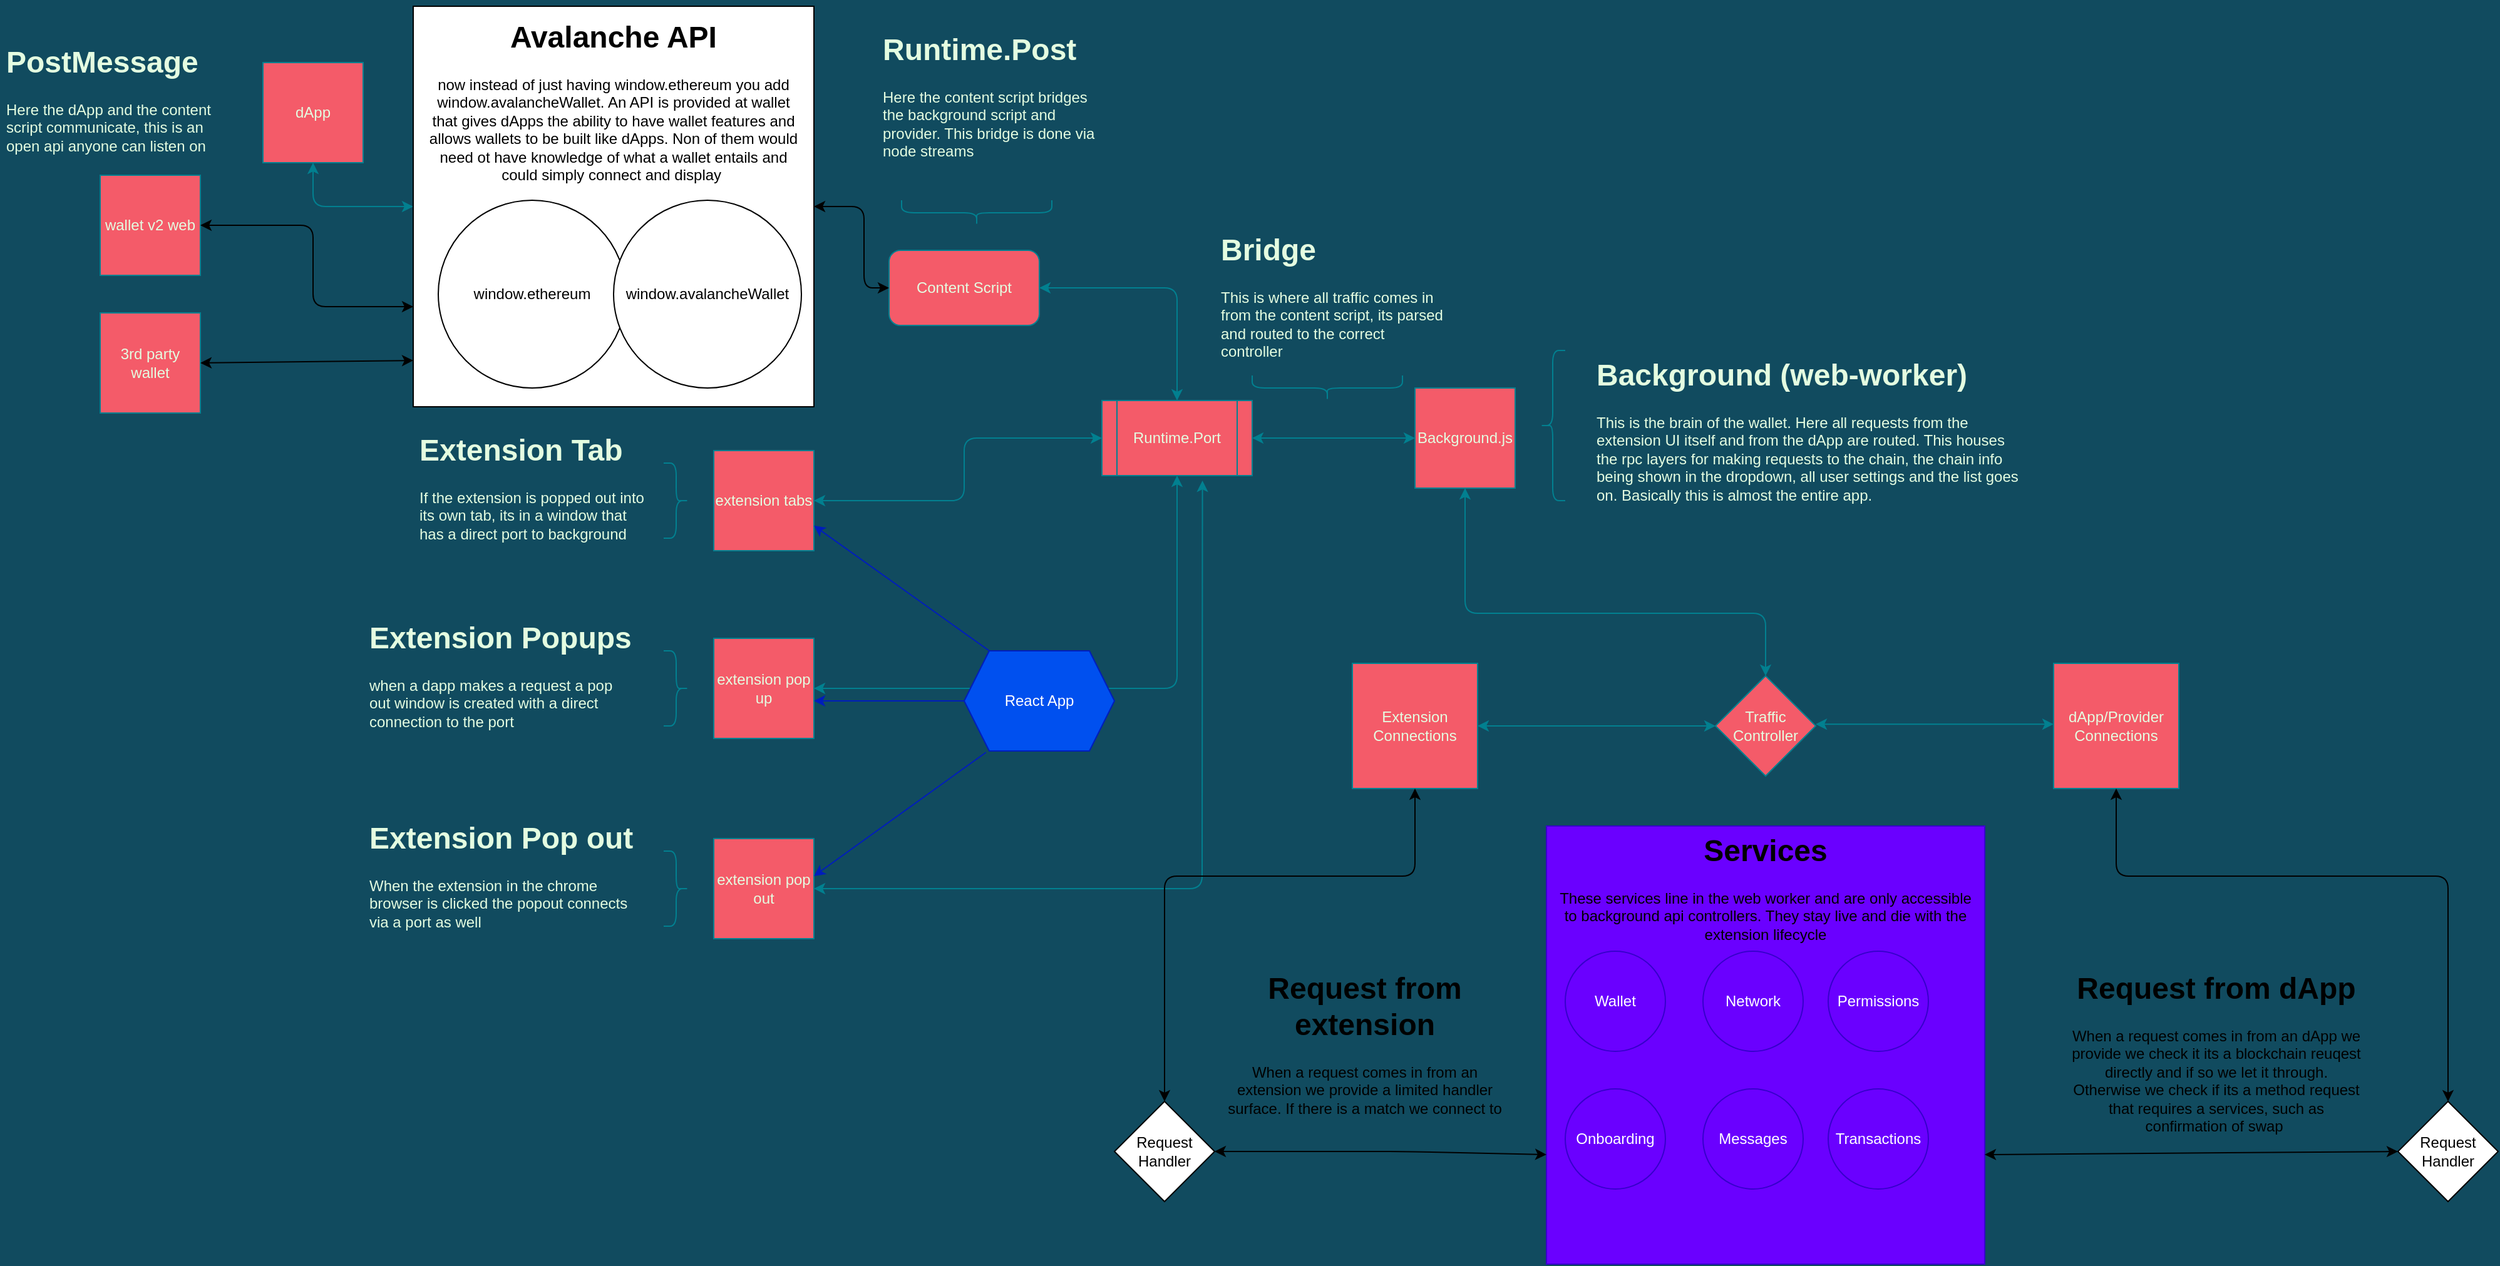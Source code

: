 <mxfile>
    <diagram id="aZ6EJbNiV0EWviCFpwhp" name="Page-1">
        <mxGraphModel dx="2064" dy="713" grid="1" gridSize="10" guides="1" tooltips="1" connect="1" arrows="1" fold="1" page="1" pageScale="1" pageWidth="850" pageHeight="1100" background="#114B5F" math="0" shadow="0">
            <root>
                <mxCell id="0"/>
                <mxCell id="1" parent="0"/>
                <mxCell id="2" value="Runtime.Port" style="shape=process;whiteSpace=wrap;html=1;backgroundOutline=1;fillColor=#F45B69;strokeColor=#028090;fontColor=#E4FDE1;" parent="1" vertex="1">
                    <mxGeometry x="130" y="340" width="120" height="60" as="geometry"/>
                </mxCell>
                <mxCell id="3" value="Content Script" style="rounded=1;whiteSpace=wrap;html=1;fillColor=#F45B69;strokeColor=#028090;fontColor=#E4FDE1;" parent="1" vertex="1">
                    <mxGeometry x="-40" y="220" width="120" height="60" as="geometry"/>
                </mxCell>
                <mxCell id="4" value="" style="endArrow=classic;startArrow=classic;html=1;entryX=1;entryY=0.5;entryDx=0;entryDy=0;exitX=0.5;exitY=0;exitDx=0;exitDy=0;labelBackgroundColor=#114B5F;strokeColor=#028090;fontColor=#E4FDE1;" parent="1" source="2" target="3" edge="1">
                    <mxGeometry width="50" height="50" relative="1" as="geometry">
                        <mxPoint x="30" y="320" as="sourcePoint"/>
                        <mxPoint x="80" y="270" as="targetPoint"/>
                        <Array as="points">
                            <mxPoint x="190" y="250"/>
                        </Array>
                    </mxGeometry>
                </mxCell>
                <mxCell id="5" value="dApp" style="whiteSpace=wrap;html=1;aspect=fixed;fillColor=#F45B69;strokeColor=#028090;fontColor=#E4FDE1;" parent="1" vertex="1">
                    <mxGeometry x="-540" y="70" width="80" height="80" as="geometry"/>
                </mxCell>
                <mxCell id="6" value="" style="endArrow=classic;startArrow=classic;html=1;entryX=0.5;entryY=1;entryDx=0;entryDy=0;labelBackgroundColor=#114B5F;strokeColor=#028090;fontColor=#E4FDE1;exitX=0;exitY=0.5;exitDx=0;exitDy=0;" parent="1" source="89" target="5" edge="1">
                    <mxGeometry width="50" height="50" relative="1" as="geometry">
                        <mxPoint x="-500" y="270" as="sourcePoint"/>
                        <mxPoint x="-360" y="170" as="targetPoint"/>
                        <Array as="points">
                            <mxPoint x="-500" y="185"/>
                        </Array>
                    </mxGeometry>
                </mxCell>
                <mxCell id="7" value="" style="shape=curlyBracket;whiteSpace=wrap;html=1;rounded=1;direction=west;fillColor=#F45B69;strokeColor=#028090;fontColor=#E4FDE1;" parent="1" vertex="1">
                    <mxGeometry x="-220" y="390" width="20" height="60" as="geometry"/>
                </mxCell>
                <mxCell id="8" value="&lt;h1&gt;PostMessage&lt;/h1&gt;&lt;p&gt;Here the dApp and the content script communicate, this is an open api anyone can listen on&lt;/p&gt;" style="text;html=1;strokeColor=none;fillColor=none;spacing=5;spacingTop=-20;whiteSpace=wrap;overflow=hidden;rounded=0;fontColor=#E4FDE1;" parent="1" vertex="1">
                    <mxGeometry x="-750" y="50" width="190" height="120" as="geometry"/>
                </mxCell>
                <mxCell id="9" value="" style="shape=curlyBracket;whiteSpace=wrap;html=1;rounded=1;direction=north;fillColor=#F45B69;strokeColor=#028090;fontColor=#E4FDE1;" parent="1" vertex="1">
                    <mxGeometry x="-30" y="180" width="120" height="20" as="geometry"/>
                </mxCell>
                <mxCell id="10" value="&lt;h1&gt;Runtime.Post&lt;/h1&gt;&lt;p&gt;Here the content script bridges the background script and provider. This bridge is done via node streams&lt;/p&gt;" style="text;html=1;strokeColor=none;fillColor=none;spacing=5;spacingTop=-20;whiteSpace=wrap;overflow=hidden;rounded=0;fontColor=#E4FDE1;" parent="1" vertex="1">
                    <mxGeometry x="-50" y="40" width="190" height="120" as="geometry"/>
                </mxCell>
                <mxCell id="11" value="Background.js" style="whiteSpace=wrap;html=1;aspect=fixed;fillColor=#F45B69;strokeColor=#028090;fontColor=#E4FDE1;" parent="1" vertex="1">
                    <mxGeometry x="380" y="330" width="80" height="80" as="geometry"/>
                </mxCell>
                <mxCell id="12" value="" style="endArrow=classic;startArrow=classic;html=1;entryX=0;entryY=0.5;entryDx=0;entryDy=0;exitX=1;exitY=0.5;exitDx=0;exitDy=0;labelBackgroundColor=#114B5F;strokeColor=#028090;fontColor=#E4FDE1;" parent="1" source="2" target="11" edge="1">
                    <mxGeometry width="50" height="50" relative="1" as="geometry">
                        <mxPoint x="290" y="400" as="sourcePoint"/>
                        <mxPoint x="340" y="350" as="targetPoint"/>
                    </mxGeometry>
                </mxCell>
                <mxCell id="13" value="&lt;h1&gt;Bridge&lt;/h1&gt;&lt;p&gt;This is where all traffic comes in from the content script, its parsed and routed to the correct controller&lt;/p&gt;" style="text;html=1;strokeColor=none;fillColor=none;spacing=5;spacingTop=-20;whiteSpace=wrap;overflow=hidden;rounded=0;fontColor=#E4FDE1;" parent="1" vertex="1">
                    <mxGeometry x="220" y="200" width="190" height="120" as="geometry"/>
                </mxCell>
                <mxCell id="14" value="" style="shape=curlyBracket;whiteSpace=wrap;html=1;rounded=1;direction=north;fillColor=#F45B69;strokeColor=#028090;fontColor=#E4FDE1;" parent="1" vertex="1">
                    <mxGeometry x="250" y="320" width="120" height="20" as="geometry"/>
                </mxCell>
                <mxCell id="15" value="" style="shape=curlyBracket;whiteSpace=wrap;html=1;rounded=1;direction=east;fillColor=#F45B69;strokeColor=#028090;fontColor=#E4FDE1;" parent="1" vertex="1">
                    <mxGeometry x="480" y="300" width="20" height="120" as="geometry"/>
                </mxCell>
                <mxCell id="16" value="&lt;h1&gt;Background (web-worker)&lt;/h1&gt;&lt;p&gt;This is the brain of the wallet. Here all requests from the extension UI itself and from the dApp are routed. This houses the rpc layers for making requests to the chain, the chain info being shown in the dropdown, all user settings and the list goes on. Basically this is almost the entire app.&amp;nbsp;&lt;/p&gt;" style="text;html=1;strokeColor=none;fillColor=none;spacing=5;spacingTop=-20;whiteSpace=wrap;overflow=hidden;rounded=0;fontColor=#E4FDE1;" parent="1" vertex="1">
                    <mxGeometry x="520" y="300" width="350" height="140" as="geometry"/>
                </mxCell>
                <mxCell id="17" value="" style="endArrow=classic;startArrow=classic;html=1;entryX=0.5;entryY=1;entryDx=0;entryDy=0;labelBackgroundColor=#114B5F;strokeColor=#028090;fontColor=#E4FDE1;exitX=0.5;exitY=0;exitDx=0;exitDy=0;" parent="1" target="11" edge="1" source="18">
                    <mxGeometry width="50" height="50" relative="1" as="geometry">
                        <mxPoint x="420" y="590" as="sourcePoint"/>
                        <mxPoint x="320" y="530" as="targetPoint"/>
                        <Array as="points">
                            <mxPoint x="660" y="510"/>
                            <mxPoint x="420" y="510"/>
                        </Array>
                    </mxGeometry>
                </mxCell>
                <mxCell id="18" value="Traffic Controller" style="rhombus;whiteSpace=wrap;html=1;fillColor=#F45B69;strokeColor=#028090;fontColor=#E4FDE1;" parent="1" vertex="1">
                    <mxGeometry x="620" y="560" width="80" height="80" as="geometry"/>
                </mxCell>
                <mxCell id="21" value="" style="endArrow=classic;startArrow=classic;html=1;entryX=0;entryY=0.5;entryDx=0;entryDy=0;labelBackgroundColor=#114B5F;strokeColor=#028090;fontColor=#E4FDE1;exitX=1;exitY=0.5;exitDx=0;exitDy=0;" parent="1" target="18" edge="1" source="26">
                    <mxGeometry width="50" height="50" relative="1" as="geometry">
                        <mxPoint x="420" y="870" as="sourcePoint"/>
                        <mxPoint x="460" y="640" as="targetPoint"/>
                    </mxGeometry>
                </mxCell>
                <mxCell id="26" value="Extension Connections" style="whiteSpace=wrap;html=1;aspect=fixed;fillColor=#F45B69;strokeColor=#028090;fontColor=#E4FDE1;" parent="1" vertex="1">
                    <mxGeometry x="330" y="550" width="100" height="100" as="geometry"/>
                </mxCell>
                <mxCell id="51" value="extension tabs" style="whiteSpace=wrap;html=1;aspect=fixed;fillColor=#F45B69;strokeColor=#028090;fontColor=#E4FDE1;" parent="1" vertex="1">
                    <mxGeometry x="-180" y="380" width="80" height="80" as="geometry"/>
                </mxCell>
                <mxCell id="52" value="" style="endArrow=classic;startArrow=classic;html=1;entryX=1;entryY=0.5;entryDx=0;entryDy=0;exitX=0;exitY=0.5;exitDx=0;exitDy=0;labelBackgroundColor=#114B5F;strokeColor=#028090;fontColor=#E4FDE1;" parent="1" target="51" edge="1">
                    <mxGeometry width="50" height="50" relative="1" as="geometry">
                        <mxPoint x="130" y="370" as="sourcePoint"/>
                        <mxPoint x="20" y="300" as="targetPoint"/>
                        <Array as="points">
                            <mxPoint x="20" y="370"/>
                            <mxPoint x="20" y="420"/>
                        </Array>
                    </mxGeometry>
                </mxCell>
                <mxCell id="53" value="&lt;h1&gt;Extension Tab&lt;/h1&gt;&lt;p&gt;If the extension is popped out into its own tab, its in a window that has a direct port to background&lt;/p&gt;" style="text;html=1;strokeColor=none;fillColor=none;spacing=5;spacingTop=-20;whiteSpace=wrap;overflow=hidden;rounded=0;fontColor=#E4FDE1;" vertex="1" parent="1">
                    <mxGeometry x="-420" y="360" width="190" height="120" as="geometry"/>
                </mxCell>
                <mxCell id="54" value="" style="shape=curlyBracket;whiteSpace=wrap;html=1;rounded=1;direction=west;fillColor=#F45B69;strokeColor=#028090;fontColor=#E4FDE1;" vertex="1" parent="1">
                    <mxGeometry x="-220" y="540" width="20" height="60" as="geometry"/>
                </mxCell>
                <mxCell id="55" value="extension pop up" style="whiteSpace=wrap;html=1;aspect=fixed;fillColor=#F45B69;strokeColor=#028090;fontColor=#E4FDE1;" vertex="1" parent="1">
                    <mxGeometry x="-180" y="530" width="80" height="80" as="geometry"/>
                </mxCell>
                <mxCell id="56" value="&lt;h1&gt;Extension Popups&lt;/h1&gt;&lt;p&gt;when a dapp makes a request a pop out window is created with a direct connection to the port&lt;/p&gt;" style="text;html=1;strokeColor=none;fillColor=none;spacing=5;spacingTop=-20;whiteSpace=wrap;overflow=hidden;rounded=0;fontColor=#E4FDE1;" vertex="1" parent="1">
                    <mxGeometry x="-460" y="510" width="220" height="120" as="geometry"/>
                </mxCell>
                <mxCell id="57" value="" style="endArrow=classic;startArrow=classic;html=1;entryX=1;entryY=0.5;entryDx=0;entryDy=0;exitX=0.5;exitY=1;exitDx=0;exitDy=0;labelBackgroundColor=#114B5F;strokeColor=#028090;fontColor=#E4FDE1;" edge="1" parent="1" source="2">
                    <mxGeometry width="50" height="50" relative="1" as="geometry">
                        <mxPoint x="130" y="520" as="sourcePoint"/>
                        <mxPoint x="-100" y="570" as="targetPoint"/>
                        <Array as="points">
                            <mxPoint x="190" y="570"/>
                            <mxPoint x="20" y="570"/>
                        </Array>
                    </mxGeometry>
                </mxCell>
                <mxCell id="58" value="" style="shape=curlyBracket;whiteSpace=wrap;html=1;rounded=1;direction=west;fillColor=#F45B69;strokeColor=#028090;fontColor=#E4FDE1;" vertex="1" parent="1">
                    <mxGeometry x="-220" y="700" width="20" height="60" as="geometry"/>
                </mxCell>
                <mxCell id="59" value="extension pop out" style="whiteSpace=wrap;html=1;aspect=fixed;fillColor=#F45B69;strokeColor=#028090;fontColor=#E4FDE1;" vertex="1" parent="1">
                    <mxGeometry x="-180" y="690" width="80" height="80" as="geometry"/>
                </mxCell>
                <mxCell id="60" value="&lt;h1&gt;Extension Pop out&lt;/h1&gt;&lt;p&gt;When the extension in the chrome browser is clicked the popout connects via a port as well&lt;/p&gt;" style="text;html=1;strokeColor=none;fillColor=none;spacing=5;spacingTop=-20;whiteSpace=wrap;overflow=hidden;rounded=0;fontColor=#E4FDE1;" vertex="1" parent="1">
                    <mxGeometry x="-460" y="670" width="220" height="120" as="geometry"/>
                </mxCell>
                <mxCell id="61" value="" style="endArrow=classic;startArrow=classic;html=1;entryX=1;entryY=0.5;entryDx=0;entryDy=0;exitX=0.669;exitY=1.067;exitDx=0;exitDy=0;labelBackgroundColor=#114B5F;strokeColor=#028090;fontColor=#E4FDE1;exitPerimeter=0;" edge="1" parent="1" source="2">
                    <mxGeometry width="50" height="50" relative="1" as="geometry">
                        <mxPoint x="190" y="560" as="sourcePoint"/>
                        <mxPoint x="-100" y="730" as="targetPoint"/>
                        <Array as="points">
                            <mxPoint x="210" y="730"/>
                            <mxPoint x="20" y="730"/>
                        </Array>
                    </mxGeometry>
                </mxCell>
                <mxCell id="62" value="React App" style="shape=hexagon;perimeter=hexagonPerimeter2;whiteSpace=wrap;html=1;fixedSize=1;fillColor=#0050ef;strokeColor=#001DBC;fontColor=#ffffff;" vertex="1" parent="1">
                    <mxGeometry x="20" y="540" width="120" height="80" as="geometry"/>
                </mxCell>
                <mxCell id="63" value="" style="endArrow=classic;html=1;entryX=1;entryY=0.75;entryDx=0;entryDy=0;exitX=0.167;exitY=0;exitDx=0;exitDy=0;exitPerimeter=0;fillColor=#0050ef;strokeColor=#001DBC;" edge="1" parent="1" source="62" target="51">
                    <mxGeometry width="50" height="50" relative="1" as="geometry">
                        <mxPoint x="170" y="500" as="sourcePoint"/>
                        <mxPoint x="220" y="450" as="targetPoint"/>
                    </mxGeometry>
                </mxCell>
                <mxCell id="64" value="" style="endArrow=classic;html=1;entryX=1;entryY=0.75;entryDx=0;entryDy=0;exitX=0;exitY=0.5;exitDx=0;exitDy=0;fillColor=#0050ef;strokeColor=#001DBC;" edge="1" parent="1" source="62">
                    <mxGeometry width="50" height="50" relative="1" as="geometry">
                        <mxPoint x="20.04" y="660" as="sourcePoint"/>
                        <mxPoint x="-100" y="580" as="targetPoint"/>
                    </mxGeometry>
                </mxCell>
                <mxCell id="65" value="" style="endArrow=classic;html=1;entryX=1;entryY=0.75;entryDx=0;entryDy=0;exitX=0.145;exitY=1.014;exitDx=0;exitDy=0;exitPerimeter=0;fillColor=#0050ef;strokeColor=#001DBC;" edge="1" parent="1" source="62">
                    <mxGeometry width="50" height="50" relative="1" as="geometry">
                        <mxPoint y="700" as="sourcePoint"/>
                        <mxPoint x="-100" y="720" as="targetPoint"/>
                    </mxGeometry>
                </mxCell>
                <mxCell id="66" value="dApp/Provider Connections" style="whiteSpace=wrap;html=1;aspect=fixed;fillColor=#F45B69;strokeColor=#028090;fontColor=#E4FDE1;" vertex="1" parent="1">
                    <mxGeometry x="890" y="550" width="100" height="100" as="geometry"/>
                </mxCell>
                <mxCell id="67" value="" style="endArrow=classic;startArrow=classic;html=1;entryX=0;entryY=0.5;entryDx=0;entryDy=0;labelBackgroundColor=#114B5F;strokeColor=#028090;fontColor=#E4FDE1;exitX=1;exitY=0.5;exitDx=0;exitDy=0;" edge="1" parent="1">
                    <mxGeometry width="50" height="50" relative="1" as="geometry">
                        <mxPoint x="700" y="598.57" as="sourcePoint"/>
                        <mxPoint x="890" y="598.57" as="targetPoint"/>
                    </mxGeometry>
                </mxCell>
                <mxCell id="68" value="" style="whiteSpace=wrap;html=1;aspect=fixed;fillColor=#6a00ff;strokeColor=#3700CC;fontColor=#ffffff;rounded=0;glass=0;" vertex="1" parent="1">
                    <mxGeometry x="485" y="680" width="350" height="350" as="geometry"/>
                </mxCell>
                <mxCell id="69" value="&lt;h1&gt;Services&lt;/h1&gt;&lt;p&gt;These services line in the web worker and are only accessible to background api controllers. They stay live and die with the extension lifecycle&lt;/p&gt;" style="text;html=1;strokeColor=none;fillColor=none;spacing=5;spacingTop=-20;whiteSpace=wrap;overflow=hidden;rounded=0;glass=0;align=center;" vertex="1" parent="1">
                    <mxGeometry x="490" y="680" width="340" height="120" as="geometry"/>
                </mxCell>
                <mxCell id="70" value="Wallet" style="ellipse;whiteSpace=wrap;html=1;aspect=fixed;rounded=0;glass=0;align=center;fillColor=#6a00ff;strokeColor=#3700CC;fontColor=#ffffff;" vertex="1" parent="1">
                    <mxGeometry x="500" y="780" width="80" height="80" as="geometry"/>
                </mxCell>
                <mxCell id="71" value="Network" style="ellipse;whiteSpace=wrap;html=1;aspect=fixed;rounded=0;glass=0;align=center;fillColor=#6a00ff;strokeColor=#3700CC;fontColor=#ffffff;" vertex="1" parent="1">
                    <mxGeometry x="610" y="780" width="80" height="80" as="geometry"/>
                </mxCell>
                <mxCell id="72" value="Permissions&lt;span style=&quot;color: rgba(0 , 0 , 0 , 0) ; font-family: monospace ; font-size: 0px&quot;&gt;%3CmxGraphModel%3E%3Croot%3E%3CmxCell%20id%3D%220%22%2F%3E%3CmxCell%20id%3D%221%22%20parent%3D%220%22%2F%3E%3CmxCell%20id%3D%222%22%20value%3D%22Network%22%20style%3D%22ellipse%3BwhiteSpace%3Dwrap%3Bhtml%3D1%3Baspect%3Dfixed%3Brounded%3D0%3Bglass%3D0%3Balign%3Dcenter%3BfillColor%3D%236a00ff%3BstrokeColor%3D%233700CC%3BfontColor%3D%23ffffff%3B%22%20vertex%3D%221%22%20parent%3D%221%22%3E%3CmxGeometry%20x%3D%22630%22%20y%3D%22660%22%20width%3D%2280%22%20height%3D%2280%22%20as%3D%22geometry%22%2F%3E%3C%2FmxCell%3E%3C%2Froot%3E%3C%2FmxGraphModel%3E&lt;/span&gt;" style="ellipse;whiteSpace=wrap;html=1;aspect=fixed;rounded=0;glass=0;align=center;fillColor=#6a00ff;strokeColor=#3700CC;fontColor=#ffffff;" vertex="1" parent="1">
                    <mxGeometry x="710" y="780" width="80" height="80" as="geometry"/>
                </mxCell>
                <mxCell id="73" value="Onboarding" style="ellipse;whiteSpace=wrap;html=1;aspect=fixed;rounded=0;glass=0;align=center;fillColor=#6a00ff;strokeColor=#3700CC;fontColor=#ffffff;" vertex="1" parent="1">
                    <mxGeometry x="500" y="890" width="80" height="80" as="geometry"/>
                </mxCell>
                <mxCell id="74" value="Messages" style="ellipse;whiteSpace=wrap;html=1;aspect=fixed;rounded=0;glass=0;align=center;fillColor=#6a00ff;strokeColor=#3700CC;fontColor=#ffffff;" vertex="1" parent="1">
                    <mxGeometry x="610" y="890" width="80" height="80" as="geometry"/>
                </mxCell>
                <mxCell id="75" value="Transactions" style="ellipse;whiteSpace=wrap;html=1;aspect=fixed;rounded=0;glass=0;align=center;fillColor=#6a00ff;strokeColor=#3700CC;fontColor=#ffffff;" vertex="1" parent="1">
                    <mxGeometry x="710" y="890" width="80" height="80" as="geometry"/>
                </mxCell>
                <mxCell id="77" value="Request Handler" style="rhombus;whiteSpace=wrap;html=1;rounded=0;glass=0;align=center;" vertex="1" parent="1">
                    <mxGeometry x="140" y="900" width="80" height="80" as="geometry"/>
                </mxCell>
                <mxCell id="80" value="" style="endArrow=classic;startArrow=classic;html=1;exitX=0.5;exitY=1;exitDx=0;exitDy=0;entryX=0.5;entryY=0;entryDx=0;entryDy=0;" edge="1" parent="1" source="26" target="77">
                    <mxGeometry width="50" height="50" relative="1" as="geometry">
                        <mxPoint x="790" y="850" as="sourcePoint"/>
                        <mxPoint x="840" y="800" as="targetPoint"/>
                        <Array as="points">
                            <mxPoint x="380" y="720"/>
                            <mxPoint x="280" y="720"/>
                            <mxPoint x="180" y="720"/>
                        </Array>
                    </mxGeometry>
                </mxCell>
                <mxCell id="81" value="" style="endArrow=classic;startArrow=classic;html=1;entryX=0;entryY=0.75;entryDx=0;entryDy=0;exitX=1;exitY=0.5;exitDx=0;exitDy=0;" edge="1" parent="1" source="77" target="68">
                    <mxGeometry width="50" height="50" relative="1" as="geometry">
                        <mxPoint x="320" y="855" as="sourcePoint"/>
                        <mxPoint x="390" y="840" as="targetPoint"/>
                        <Array as="points">
                            <mxPoint x="370" y="940"/>
                        </Array>
                    </mxGeometry>
                </mxCell>
                <mxCell id="82" value="&lt;h1&gt;Request from extension&lt;/h1&gt;&lt;p&gt;When a request comes in from an extension we provide a limited handler surface. If there is a match we connect to the proper entity and respond or return an error&amp;nbsp;&lt;/p&gt;" style="text;html=1;strokeColor=none;fillColor=none;spacing=5;spacingTop=-20;whiteSpace=wrap;overflow=hidden;rounded=0;glass=0;align=center;" vertex="1" parent="1">
                    <mxGeometry x="220" y="790" width="240" height="120" as="geometry"/>
                </mxCell>
                <mxCell id="83" value="Request Handler" style="rhombus;whiteSpace=wrap;html=1;rounded=0;glass=0;align=center;" vertex="1" parent="1">
                    <mxGeometry x="1165" y="900" width="80" height="80" as="geometry"/>
                </mxCell>
                <mxCell id="84" value="" style="endArrow=classic;startArrow=classic;html=1;exitX=0.5;exitY=1;exitDx=0;exitDy=0;entryX=0.5;entryY=0;entryDx=0;entryDy=0;" edge="1" parent="1" target="83">
                    <mxGeometry width="50" height="50" relative="1" as="geometry">
                        <mxPoint x="940" y="650" as="sourcePoint"/>
                        <mxPoint x="740" y="900.0" as="targetPoint"/>
                        <Array as="points">
                            <mxPoint x="940" y="720"/>
                            <mxPoint x="1205" y="720"/>
                        </Array>
                    </mxGeometry>
                </mxCell>
                <mxCell id="85" value="" style="endArrow=classic;startArrow=classic;html=1;entryX=0;entryY=0.5;entryDx=0;entryDy=0;exitX=1;exitY=0.75;exitDx=0;exitDy=0;" edge="1" parent="1" source="68" target="83">
                    <mxGeometry width="50" height="50" relative="1" as="geometry">
                        <mxPoint x="950" y="910" as="sourcePoint"/>
                        <mxPoint x="1000" y="860" as="targetPoint"/>
                    </mxGeometry>
                </mxCell>
                <mxCell id="86" value="&lt;h1&gt;Request from dApp&lt;/h1&gt;&lt;p&gt;When a request comes in from an dApp we provide we check it its a blockchain reuqest directly and if so we let it through. Otherwise we check if its a method request that requires a services, such as confirmation of swap&amp;nbsp;&lt;/p&gt;" style="text;html=1;strokeColor=none;fillColor=none;spacing=5;spacingTop=-20;whiteSpace=wrap;overflow=hidden;rounded=0;glass=0;align=center;" vertex="1" parent="1">
                    <mxGeometry x="900" y="790" width="240" height="140" as="geometry"/>
                </mxCell>
                <mxCell id="89" value="" style="whiteSpace=wrap;html=1;aspect=fixed;rounded=0;glass=0;align=center;" vertex="1" parent="1">
                    <mxGeometry x="-420" y="25" width="320" height="320" as="geometry"/>
                </mxCell>
                <mxCell id="90" value="" style="endArrow=classic;startArrow=classic;html=1;entryX=1;entryY=0.5;entryDx=0;entryDy=0;exitX=0;exitY=0.5;exitDx=0;exitDy=0;" edge="1" parent="1" source="3" target="89">
                    <mxGeometry width="50" height="50" relative="1" as="geometry">
                        <mxPoint x="10" y="260" as="sourcePoint"/>
                        <mxPoint x="60" y="210" as="targetPoint"/>
                        <Array as="points">
                            <mxPoint x="-60" y="250"/>
                            <mxPoint x="-60" y="185"/>
                        </Array>
                    </mxGeometry>
                </mxCell>
                <mxCell id="91" value="&lt;h1&gt;Avalanche API&lt;/h1&gt;&lt;p&gt;now instead of just having window.ethereum you add window.avalancheWallet. An API is provided at wallet that gives dApps the ability to have wallet features and allows wallets to be built like dApps. Non of them would need ot have knowledge of what a wallet entails and could simply connect and display&amp;nbsp;&lt;/p&gt;" style="text;html=1;strokeColor=none;fillColor=none;spacing=5;spacingTop=-20;whiteSpace=wrap;overflow=hidden;rounded=0;glass=0;align=center;" vertex="1" parent="1">
                    <mxGeometry x="-415" y="30" width="310" height="170" as="geometry"/>
                </mxCell>
                <mxCell id="92" value="wallet v2 web" style="whiteSpace=wrap;html=1;aspect=fixed;fillColor=#F45B69;strokeColor=#028090;fontColor=#E4FDE1;" vertex="1" parent="1">
                    <mxGeometry x="-670" y="160" width="80" height="80" as="geometry"/>
                </mxCell>
                <mxCell id="93" value="" style="endArrow=classic;startArrow=classic;html=1;exitX=1;exitY=0.5;exitDx=0;exitDy=0;entryX=0;entryY=0.75;entryDx=0;entryDy=0;" edge="1" parent="1" source="92" target="89">
                    <mxGeometry width="50" height="50" relative="1" as="geometry">
                        <mxPoint x="-550" y="290" as="sourcePoint"/>
                        <mxPoint x="-500" y="240" as="targetPoint"/>
                        <Array as="points">
                            <mxPoint x="-500" y="200"/>
                            <mxPoint x="-500" y="265"/>
                        </Array>
                    </mxGeometry>
                </mxCell>
                <mxCell id="94" value="3rd party wallet" style="whiteSpace=wrap;html=1;aspect=fixed;fillColor=#F45B69;strokeColor=#028090;fontColor=#E4FDE1;" vertex="1" parent="1">
                    <mxGeometry x="-670" y="270" width="80" height="80" as="geometry"/>
                </mxCell>
                <mxCell id="95" value="" style="endArrow=classic;startArrow=classic;html=1;exitX=1;exitY=0.5;exitDx=0;exitDy=0;" edge="1" parent="1" source="94">
                    <mxGeometry width="50" height="50" relative="1" as="geometry">
                        <mxPoint x="-290" y="250" as="sourcePoint"/>
                        <mxPoint x="-420" y="308" as="targetPoint"/>
                    </mxGeometry>
                </mxCell>
                <mxCell id="96" value="window.ethereum" style="ellipse;whiteSpace=wrap;html=1;aspect=fixed;rounded=0;glass=0;align=center;" vertex="1" parent="1">
                    <mxGeometry x="-400" y="180" width="150" height="150" as="geometry"/>
                </mxCell>
                <mxCell id="97" value="window.avalancheWallet" style="ellipse;whiteSpace=wrap;html=1;aspect=fixed;rounded=0;glass=0;align=center;" vertex="1" parent="1">
                    <mxGeometry x="-260" y="180" width="150" height="150" as="geometry"/>
                </mxCell>
            </root>
        </mxGraphModel>
    </diagram>
</mxfile>